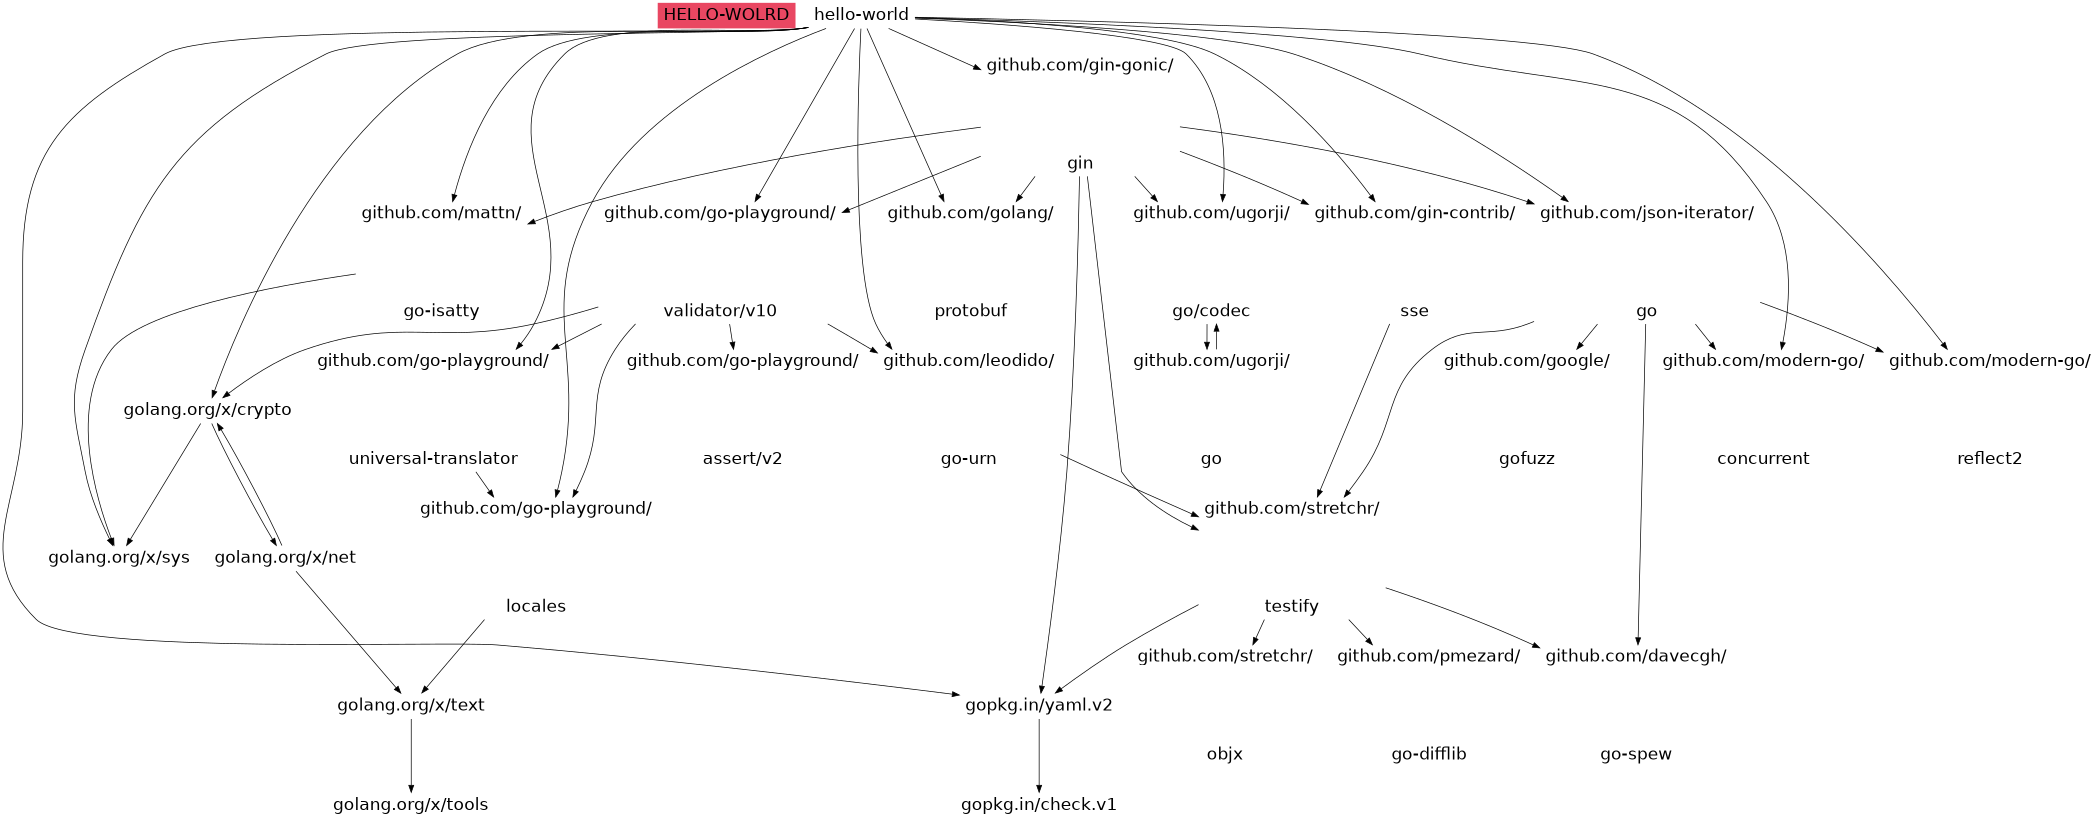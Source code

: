 digraph {
    graph [overlap=false, size=14];
    root="HELLO-WOLRD";
    node [ shape = plaintext, fontname = "Helvetica", 
          fontsize=24];
    "HELLO-WOLRD" [style = filled, 
                     fillcolor = "#E94762"];
"github.com/gin-contrib/\n\n\n\n\nsse" -> "github.com/stretchr/\n\n\n\n\ntestify"
"github.com/gin-gonic/\n\n\n\n\ngin" -> "github.com/gin-contrib/\n\n\n\n\nsse"
"github.com/gin-gonic/\n\n\n\n\ngin" -> "github.com/go-playground/\n\n\n\n\nvalidator/v10"
"github.com/gin-gonic/\n\n\n\n\ngin" -> "github.com/golang/\n\n\n\n\nprotobuf"
"github.com/gin-gonic/\n\n\n\n\ngin" -> "github.com/json-iterator/\n\n\n\n\ngo"
"github.com/gin-gonic/\n\n\n\n\ngin" -> "github.com/mattn/\n\n\n\n\ngo-isatty"
"github.com/gin-gonic/\n\n\n\n\ngin" -> "github.com/stretchr/\n\n\n\n\ntestify"
"github.com/gin-gonic/\n\n\n\n\ngin" -> "github.com/ugorji/\n\n\n\n\ngo/codec"
"github.com/gin-gonic/\n\n\n\n\ngin" -> "gopkg.in/yaml.v2"
"github.com/go-playground/\n\n\n\n\nlocales" -> "golang.org/x/text"
"github.com/go-playground/\n\n\n\n\nuniversal-translator" -> "github.com/go-playground/\n\n\n\n\nlocales"
"github.com/go-playground/\n\n\n\n\nvalidator/v10" -> "github.com/go-playground/\n\n\n\n\nassert/v2"
"github.com/go-playground/\n\n\n\n\nvalidator/v10" -> "github.com/go-playground/\n\n\n\n\nlocales"
"github.com/go-playground/\n\n\n\n\nvalidator/v10" -> "github.com/go-playground/\n\n\n\n\nuniversal-translator"
"github.com/go-playground/\n\n\n\n\nvalidator/v10" -> "github.com/leodido/\n\n\n\n\ngo-urn"
"github.com/go-playground/\n\n\n\n\nvalidator/v10" -> "golang.org/x/crypto"
"github.com/json-iterator/\n\n\n\n\ngo" -> "github.com/davecgh/\n\n\n\n\ngo-spew"
"github.com/json-iterator/\n\n\n\n\ngo" -> "github.com/google/\n\n\n\n\ngofuzz"
"github.com/json-iterator/\n\n\n\n\ngo" -> "github.com/modern-go/\n\n\n\n\nconcurrent"
"github.com/json-iterator/\n\n\n\n\ngo" -> "github.com/modern-go/\n\n\n\n\nreflect2"
"github.com/json-iterator/\n\n\n\n\ngo" -> "github.com/stretchr/\n\n\n\n\ntestify"
"github.com/leodido/\n\n\n\n\ngo-urn" -> "github.com/stretchr/\n\n\n\n\ntestify"
"github.com/mattn/\n\n\n\n\ngo-isatty" -> "golang.org/x/sys"
"github.com/stretchr/\n\n\n\n\ntestify" -> "github.com/davecgh/\n\n\n\n\ngo-spew"
"github.com/stretchr/\n\n\n\n\ntestify" -> "github.com/pmezard/\n\n\n\n\ngo-difflib"
"github.com/stretchr/\n\n\n\n\ntestify" -> "github.com/stretchr/\n\n\n\n\nobjx"
"github.com/stretchr/\n\n\n\n\ntestify" -> "gopkg.in/yaml.v2"
"github.com/ugorji/\n\n\n\n\ngo" -> "github.com/ugorji/\n\n\n\n\ngo/codec"
"github.com/ugorji/\n\n\n\n\ngo/codec" -> "github.com/ugorji/\n\n\n\n\ngo"
"golang.org/x/crypto" -> "golang.org/x/net"
"golang.org/x/crypto" -> "golang.org/x/sys"
"golang.org/x/net" -> "golang.org/x/crypto"
"golang.org/x/net" -> "golang.org/x/text"
"golang.org/x/text" -> "golang.org/x/tools"
"gopkg.in/yaml.v2" -> "gopkg.in/check.v1"
"hello-world" -> "github.com/gin-contrib/\n\n\n\n\nsse"
"hello-world" -> "github.com/gin-gonic/\n\n\n\n\ngin"
"hello-world" -> "github.com/go-playground/\n\n\n\n\nlocales"
"hello-world" -> "github.com/go-playground/\n\n\n\n\nuniversal-translator"
"hello-world" -> "github.com/go-playground/\n\n\n\n\nvalidator/v10"
"hello-world" -> "github.com/golang/\n\n\n\n\nprotobuf"
"hello-world" -> "github.com/json-iterator/\n\n\n\n\ngo"
"hello-world" -> "github.com/leodido/\n\n\n\n\ngo-urn"
"hello-world" -> "github.com/mattn/\n\n\n\n\ngo-isatty"
"hello-world" -> "github.com/modern-go/\n\n\n\n\nconcurrent"
"hello-world" -> "github.com/modern-go/\n\n\n\n\nreflect2"
"hello-world" -> "github.com/ugorji/\n\n\n\n\ngo/codec"
"hello-world" -> "golang.org/x/crypto"
"hello-world" -> "golang.org/x/sys"
"hello-world" -> "gopkg.in/yaml.v2"
}
